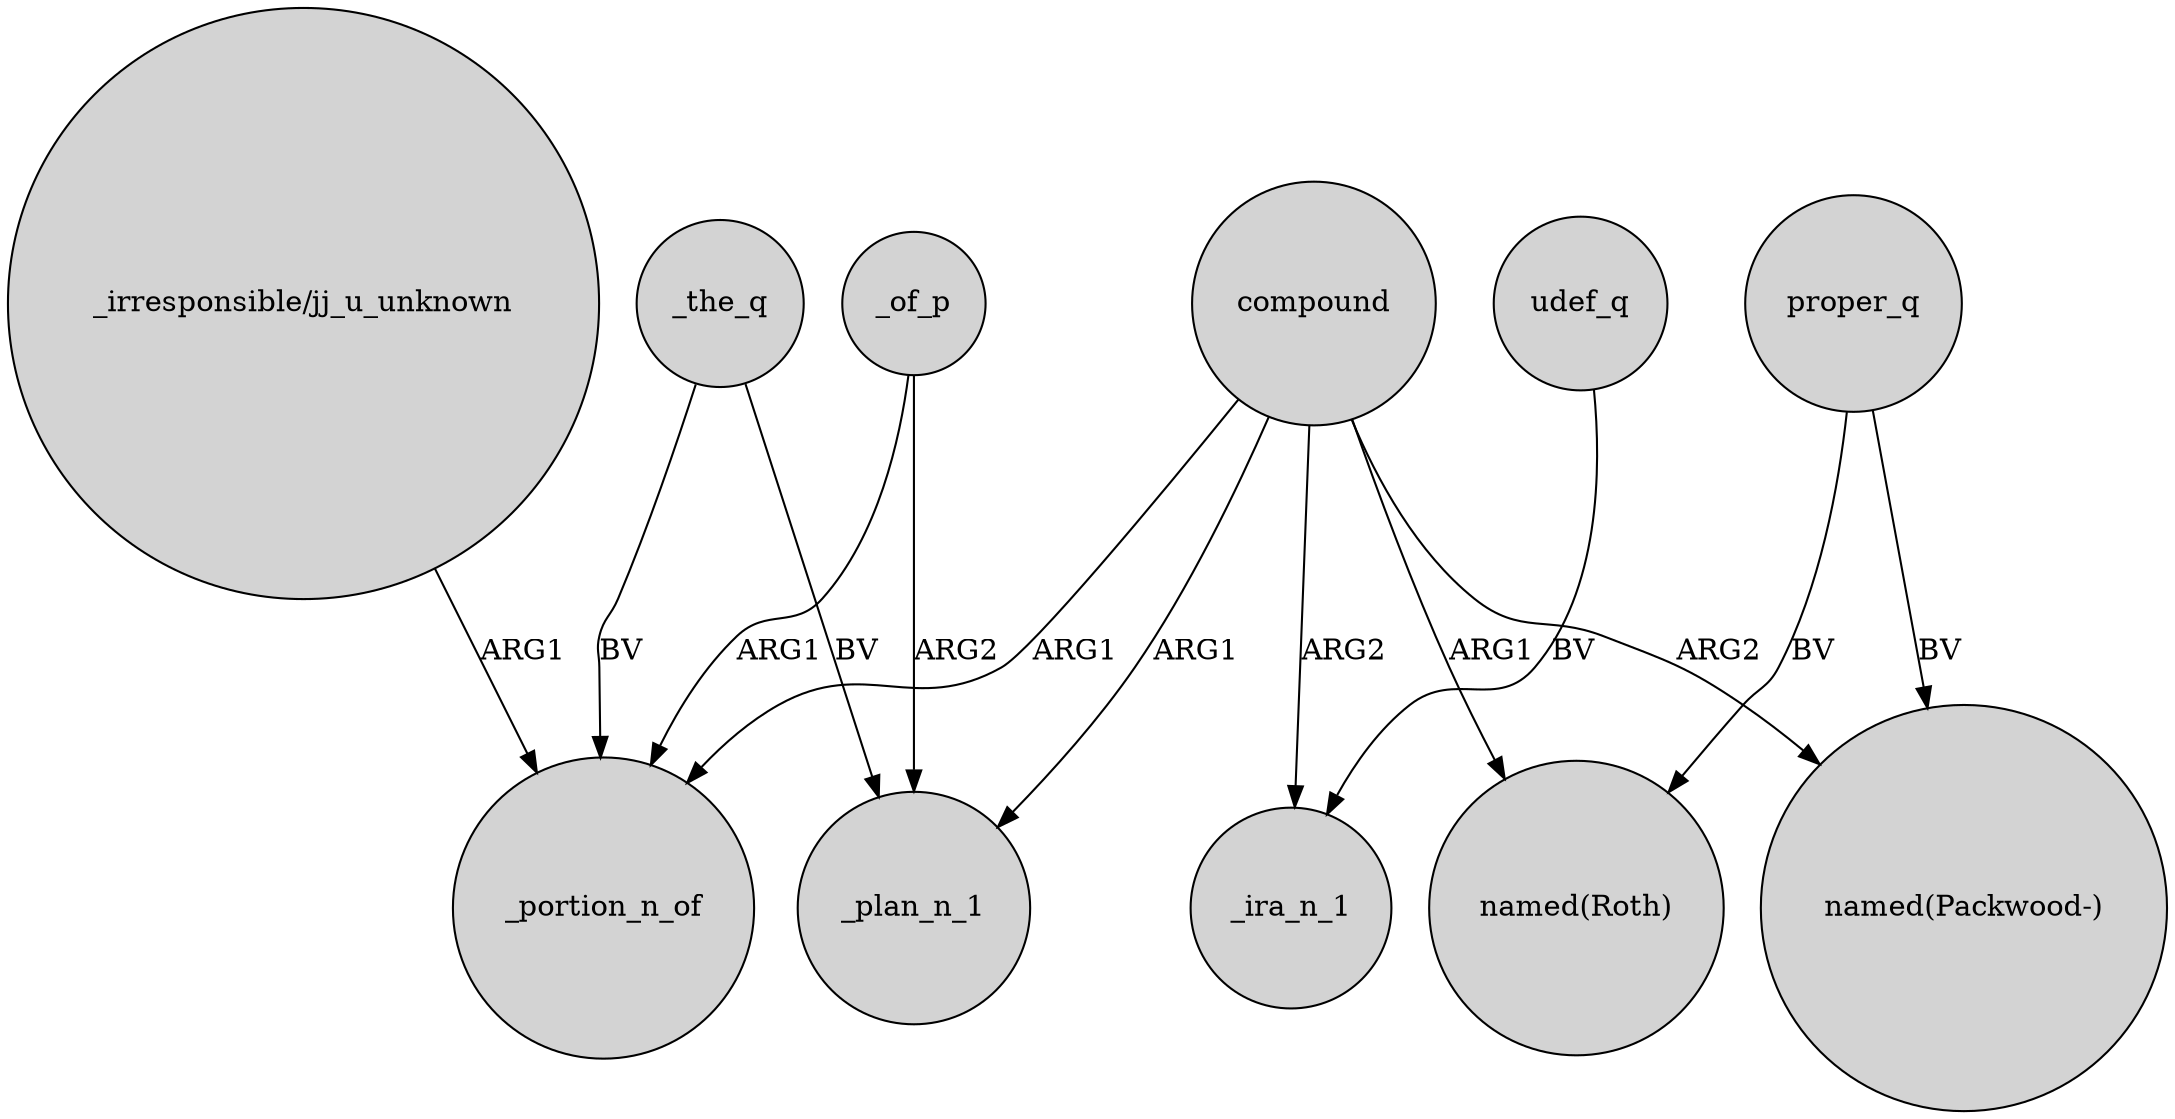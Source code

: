 digraph {
	node [shape=circle style=filled]
	_of_p -> _portion_n_of [label=ARG1]
	compound -> _plan_n_1 [label=ARG1]
	proper_q -> "named(Packwood-)" [label=BV]
	"_irresponsible/jj_u_unknown" -> _portion_n_of [label=ARG1]
	proper_q -> "named(Roth)" [label=BV]
	compound -> "named(Roth)" [label=ARG1]
	udef_q -> _ira_n_1 [label=BV]
	_the_q -> _portion_n_of [label=BV]
	_of_p -> _plan_n_1 [label=ARG2]
	compound -> _ira_n_1 [label=ARG2]
	compound -> "named(Packwood-)" [label=ARG2]
	_the_q -> _plan_n_1 [label=BV]
	compound -> _portion_n_of [label=ARG1]
}
